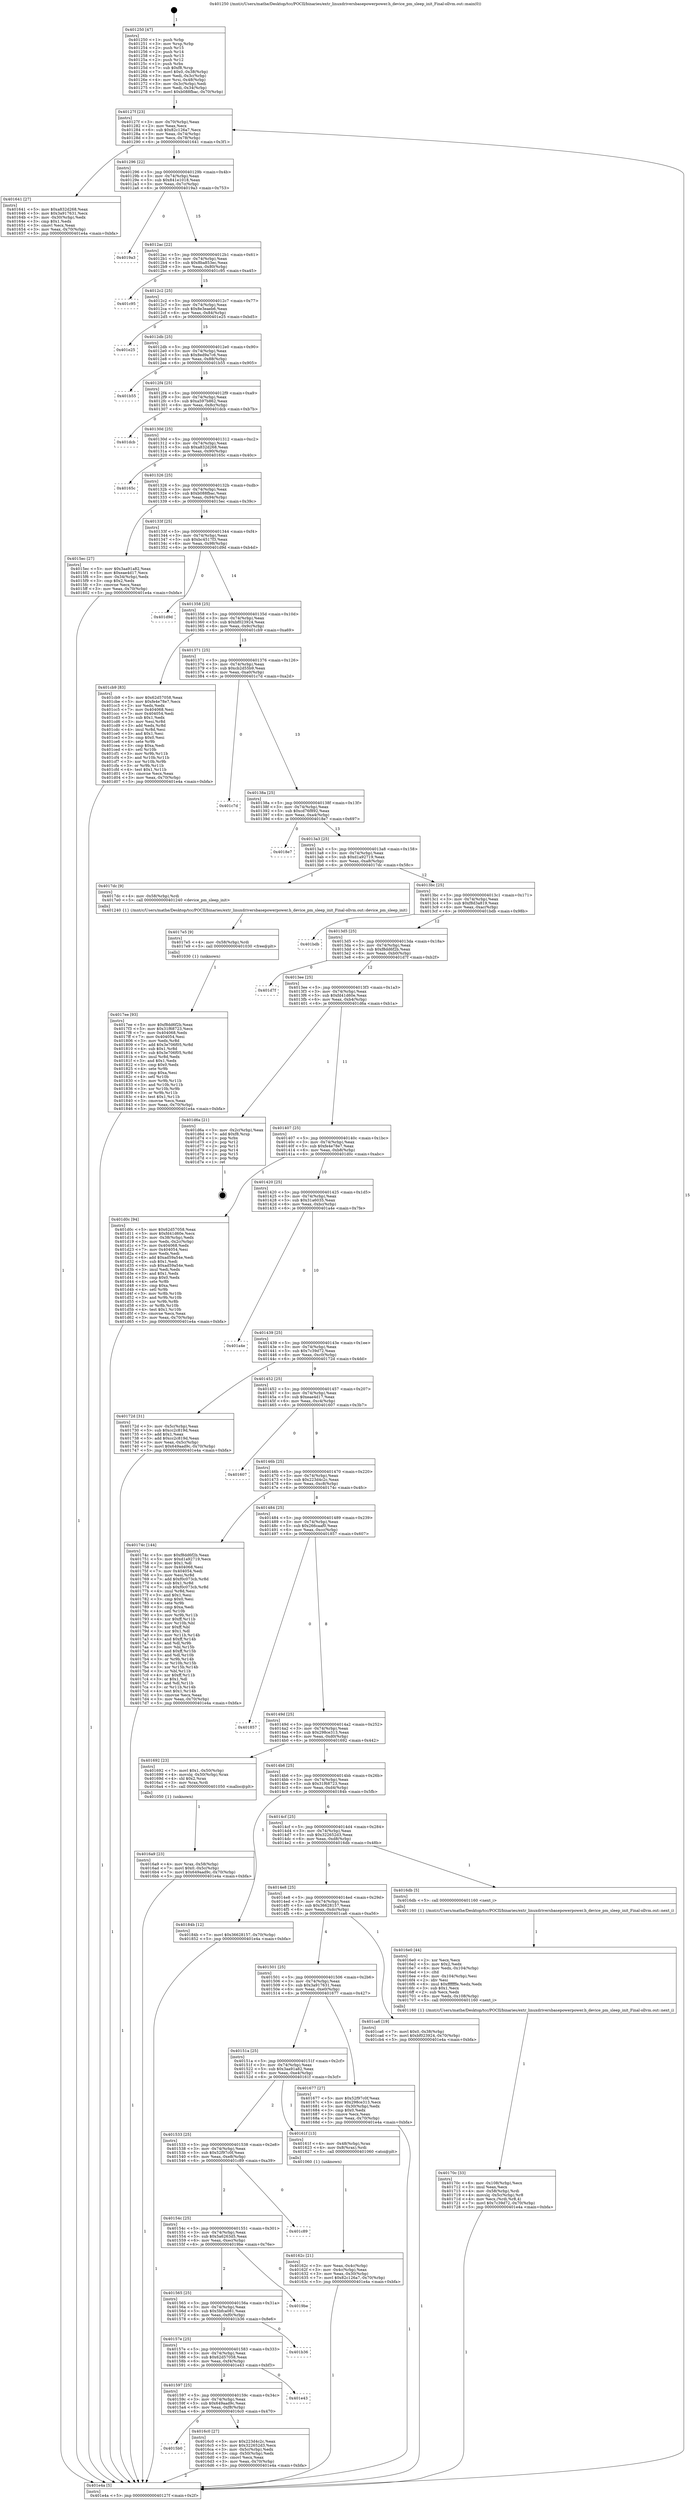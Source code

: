digraph "0x401250" {
  label = "0x401250 (/mnt/c/Users/mathe/Desktop/tcc/POCII/binaries/extr_linuxdriversbasepowerpower.h_device_pm_sleep_init_Final-ollvm.out::main(0))"
  labelloc = "t"
  node[shape=record]

  Entry [label="",width=0.3,height=0.3,shape=circle,fillcolor=black,style=filled]
  "0x40127f" [label="{
     0x40127f [23]\l
     | [instrs]\l
     &nbsp;&nbsp;0x40127f \<+3\>: mov -0x70(%rbp),%eax\l
     &nbsp;&nbsp;0x401282 \<+2\>: mov %eax,%ecx\l
     &nbsp;&nbsp;0x401284 \<+6\>: sub $0x82c126a7,%ecx\l
     &nbsp;&nbsp;0x40128a \<+3\>: mov %eax,-0x74(%rbp)\l
     &nbsp;&nbsp;0x40128d \<+3\>: mov %ecx,-0x78(%rbp)\l
     &nbsp;&nbsp;0x401290 \<+6\>: je 0000000000401641 \<main+0x3f1\>\l
  }"]
  "0x401641" [label="{
     0x401641 [27]\l
     | [instrs]\l
     &nbsp;&nbsp;0x401641 \<+5\>: mov $0xa832d268,%eax\l
     &nbsp;&nbsp;0x401646 \<+5\>: mov $0x3a917631,%ecx\l
     &nbsp;&nbsp;0x40164b \<+3\>: mov -0x30(%rbp),%edx\l
     &nbsp;&nbsp;0x40164e \<+3\>: cmp $0x1,%edx\l
     &nbsp;&nbsp;0x401651 \<+3\>: cmovl %ecx,%eax\l
     &nbsp;&nbsp;0x401654 \<+3\>: mov %eax,-0x70(%rbp)\l
     &nbsp;&nbsp;0x401657 \<+5\>: jmp 0000000000401e4a \<main+0xbfa\>\l
  }"]
  "0x401296" [label="{
     0x401296 [22]\l
     | [instrs]\l
     &nbsp;&nbsp;0x401296 \<+5\>: jmp 000000000040129b \<main+0x4b\>\l
     &nbsp;&nbsp;0x40129b \<+3\>: mov -0x74(%rbp),%eax\l
     &nbsp;&nbsp;0x40129e \<+5\>: sub $0x841e1018,%eax\l
     &nbsp;&nbsp;0x4012a3 \<+3\>: mov %eax,-0x7c(%rbp)\l
     &nbsp;&nbsp;0x4012a6 \<+6\>: je 00000000004019a3 \<main+0x753\>\l
  }"]
  Exit [label="",width=0.3,height=0.3,shape=circle,fillcolor=black,style=filled,peripheries=2]
  "0x4019a3" [label="{
     0x4019a3\l
  }", style=dashed]
  "0x4012ac" [label="{
     0x4012ac [22]\l
     | [instrs]\l
     &nbsp;&nbsp;0x4012ac \<+5\>: jmp 00000000004012b1 \<main+0x61\>\l
     &nbsp;&nbsp;0x4012b1 \<+3\>: mov -0x74(%rbp),%eax\l
     &nbsp;&nbsp;0x4012b4 \<+5\>: sub $0x8ba853ec,%eax\l
     &nbsp;&nbsp;0x4012b9 \<+3\>: mov %eax,-0x80(%rbp)\l
     &nbsp;&nbsp;0x4012bc \<+6\>: je 0000000000401c95 \<main+0xa45\>\l
  }"]
  "0x4017ee" [label="{
     0x4017ee [93]\l
     | [instrs]\l
     &nbsp;&nbsp;0x4017ee \<+5\>: mov $0xf8dd6f2b,%eax\l
     &nbsp;&nbsp;0x4017f3 \<+5\>: mov $0x31f68723,%ecx\l
     &nbsp;&nbsp;0x4017f8 \<+7\>: mov 0x404068,%edx\l
     &nbsp;&nbsp;0x4017ff \<+7\>: mov 0x404054,%esi\l
     &nbsp;&nbsp;0x401806 \<+3\>: mov %edx,%r8d\l
     &nbsp;&nbsp;0x401809 \<+7\>: add $0x3e706f05,%r8d\l
     &nbsp;&nbsp;0x401810 \<+4\>: sub $0x1,%r8d\l
     &nbsp;&nbsp;0x401814 \<+7\>: sub $0x3e706f05,%r8d\l
     &nbsp;&nbsp;0x40181b \<+4\>: imul %r8d,%edx\l
     &nbsp;&nbsp;0x40181f \<+3\>: and $0x1,%edx\l
     &nbsp;&nbsp;0x401822 \<+3\>: cmp $0x0,%edx\l
     &nbsp;&nbsp;0x401825 \<+4\>: sete %r9b\l
     &nbsp;&nbsp;0x401829 \<+3\>: cmp $0xa,%esi\l
     &nbsp;&nbsp;0x40182c \<+4\>: setl %r10b\l
     &nbsp;&nbsp;0x401830 \<+3\>: mov %r9b,%r11b\l
     &nbsp;&nbsp;0x401833 \<+3\>: and %r10b,%r11b\l
     &nbsp;&nbsp;0x401836 \<+3\>: xor %r10b,%r9b\l
     &nbsp;&nbsp;0x401839 \<+3\>: or %r9b,%r11b\l
     &nbsp;&nbsp;0x40183c \<+4\>: test $0x1,%r11b\l
     &nbsp;&nbsp;0x401840 \<+3\>: cmovne %ecx,%eax\l
     &nbsp;&nbsp;0x401843 \<+3\>: mov %eax,-0x70(%rbp)\l
     &nbsp;&nbsp;0x401846 \<+5\>: jmp 0000000000401e4a \<main+0xbfa\>\l
  }"]
  "0x401c95" [label="{
     0x401c95\l
  }", style=dashed]
  "0x4012c2" [label="{
     0x4012c2 [25]\l
     | [instrs]\l
     &nbsp;&nbsp;0x4012c2 \<+5\>: jmp 00000000004012c7 \<main+0x77\>\l
     &nbsp;&nbsp;0x4012c7 \<+3\>: mov -0x74(%rbp),%eax\l
     &nbsp;&nbsp;0x4012ca \<+5\>: sub $0x8e3eaeb6,%eax\l
     &nbsp;&nbsp;0x4012cf \<+6\>: mov %eax,-0x84(%rbp)\l
     &nbsp;&nbsp;0x4012d5 \<+6\>: je 0000000000401e25 \<main+0xbd5\>\l
  }"]
  "0x4017e5" [label="{
     0x4017e5 [9]\l
     | [instrs]\l
     &nbsp;&nbsp;0x4017e5 \<+4\>: mov -0x58(%rbp),%rdi\l
     &nbsp;&nbsp;0x4017e9 \<+5\>: call 0000000000401030 \<free@plt\>\l
     | [calls]\l
     &nbsp;&nbsp;0x401030 \{1\} (unknown)\l
  }"]
  "0x401e25" [label="{
     0x401e25\l
  }", style=dashed]
  "0x4012db" [label="{
     0x4012db [25]\l
     | [instrs]\l
     &nbsp;&nbsp;0x4012db \<+5\>: jmp 00000000004012e0 \<main+0x90\>\l
     &nbsp;&nbsp;0x4012e0 \<+3\>: mov -0x74(%rbp),%eax\l
     &nbsp;&nbsp;0x4012e3 \<+5\>: sub $0x8ed9a7c6,%eax\l
     &nbsp;&nbsp;0x4012e8 \<+6\>: mov %eax,-0x88(%rbp)\l
     &nbsp;&nbsp;0x4012ee \<+6\>: je 0000000000401b55 \<main+0x905\>\l
  }"]
  "0x40170c" [label="{
     0x40170c [33]\l
     | [instrs]\l
     &nbsp;&nbsp;0x40170c \<+6\>: mov -0x108(%rbp),%ecx\l
     &nbsp;&nbsp;0x401712 \<+3\>: imul %eax,%ecx\l
     &nbsp;&nbsp;0x401715 \<+4\>: mov -0x58(%rbp),%rdi\l
     &nbsp;&nbsp;0x401719 \<+4\>: movslq -0x5c(%rbp),%r8\l
     &nbsp;&nbsp;0x40171d \<+4\>: mov %ecx,(%rdi,%r8,4)\l
     &nbsp;&nbsp;0x401721 \<+7\>: movl $0x7c39d72,-0x70(%rbp)\l
     &nbsp;&nbsp;0x401728 \<+5\>: jmp 0000000000401e4a \<main+0xbfa\>\l
  }"]
  "0x401b55" [label="{
     0x401b55\l
  }", style=dashed]
  "0x4012f4" [label="{
     0x4012f4 [25]\l
     | [instrs]\l
     &nbsp;&nbsp;0x4012f4 \<+5\>: jmp 00000000004012f9 \<main+0xa9\>\l
     &nbsp;&nbsp;0x4012f9 \<+3\>: mov -0x74(%rbp),%eax\l
     &nbsp;&nbsp;0x4012fc \<+5\>: sub $0xa597b862,%eax\l
     &nbsp;&nbsp;0x401301 \<+6\>: mov %eax,-0x8c(%rbp)\l
     &nbsp;&nbsp;0x401307 \<+6\>: je 0000000000401dcb \<main+0xb7b\>\l
  }"]
  "0x4016e0" [label="{
     0x4016e0 [44]\l
     | [instrs]\l
     &nbsp;&nbsp;0x4016e0 \<+2\>: xor %ecx,%ecx\l
     &nbsp;&nbsp;0x4016e2 \<+5\>: mov $0x2,%edx\l
     &nbsp;&nbsp;0x4016e7 \<+6\>: mov %edx,-0x104(%rbp)\l
     &nbsp;&nbsp;0x4016ed \<+1\>: cltd\l
     &nbsp;&nbsp;0x4016ee \<+6\>: mov -0x104(%rbp),%esi\l
     &nbsp;&nbsp;0x4016f4 \<+2\>: idiv %esi\l
     &nbsp;&nbsp;0x4016f6 \<+6\>: imul $0xfffffffe,%edx,%edx\l
     &nbsp;&nbsp;0x4016fc \<+3\>: sub $0x1,%ecx\l
     &nbsp;&nbsp;0x4016ff \<+2\>: sub %ecx,%edx\l
     &nbsp;&nbsp;0x401701 \<+6\>: mov %edx,-0x108(%rbp)\l
     &nbsp;&nbsp;0x401707 \<+5\>: call 0000000000401160 \<next_i\>\l
     | [calls]\l
     &nbsp;&nbsp;0x401160 \{1\} (/mnt/c/Users/mathe/Desktop/tcc/POCII/binaries/extr_linuxdriversbasepowerpower.h_device_pm_sleep_init_Final-ollvm.out::next_i)\l
  }"]
  "0x401dcb" [label="{
     0x401dcb\l
  }", style=dashed]
  "0x40130d" [label="{
     0x40130d [25]\l
     | [instrs]\l
     &nbsp;&nbsp;0x40130d \<+5\>: jmp 0000000000401312 \<main+0xc2\>\l
     &nbsp;&nbsp;0x401312 \<+3\>: mov -0x74(%rbp),%eax\l
     &nbsp;&nbsp;0x401315 \<+5\>: sub $0xa832d268,%eax\l
     &nbsp;&nbsp;0x40131a \<+6\>: mov %eax,-0x90(%rbp)\l
     &nbsp;&nbsp;0x401320 \<+6\>: je 000000000040165c \<main+0x40c\>\l
  }"]
  "0x4015b0" [label="{
     0x4015b0\l
  }", style=dashed]
  "0x40165c" [label="{
     0x40165c\l
  }", style=dashed]
  "0x401326" [label="{
     0x401326 [25]\l
     | [instrs]\l
     &nbsp;&nbsp;0x401326 \<+5\>: jmp 000000000040132b \<main+0xdb\>\l
     &nbsp;&nbsp;0x40132b \<+3\>: mov -0x74(%rbp),%eax\l
     &nbsp;&nbsp;0x40132e \<+5\>: sub $0xb088fbac,%eax\l
     &nbsp;&nbsp;0x401333 \<+6\>: mov %eax,-0x94(%rbp)\l
     &nbsp;&nbsp;0x401339 \<+6\>: je 00000000004015ec \<main+0x39c\>\l
  }"]
  "0x4016c0" [label="{
     0x4016c0 [27]\l
     | [instrs]\l
     &nbsp;&nbsp;0x4016c0 \<+5\>: mov $0x223d4c2c,%eax\l
     &nbsp;&nbsp;0x4016c5 \<+5\>: mov $0x322652d3,%ecx\l
     &nbsp;&nbsp;0x4016ca \<+3\>: mov -0x5c(%rbp),%edx\l
     &nbsp;&nbsp;0x4016cd \<+3\>: cmp -0x50(%rbp),%edx\l
     &nbsp;&nbsp;0x4016d0 \<+3\>: cmovl %ecx,%eax\l
     &nbsp;&nbsp;0x4016d3 \<+3\>: mov %eax,-0x70(%rbp)\l
     &nbsp;&nbsp;0x4016d6 \<+5\>: jmp 0000000000401e4a \<main+0xbfa\>\l
  }"]
  "0x4015ec" [label="{
     0x4015ec [27]\l
     | [instrs]\l
     &nbsp;&nbsp;0x4015ec \<+5\>: mov $0x3aa91a82,%eax\l
     &nbsp;&nbsp;0x4015f1 \<+5\>: mov $0xeae4d17,%ecx\l
     &nbsp;&nbsp;0x4015f6 \<+3\>: mov -0x34(%rbp),%edx\l
     &nbsp;&nbsp;0x4015f9 \<+3\>: cmp $0x2,%edx\l
     &nbsp;&nbsp;0x4015fc \<+3\>: cmovne %ecx,%eax\l
     &nbsp;&nbsp;0x4015ff \<+3\>: mov %eax,-0x70(%rbp)\l
     &nbsp;&nbsp;0x401602 \<+5\>: jmp 0000000000401e4a \<main+0xbfa\>\l
  }"]
  "0x40133f" [label="{
     0x40133f [25]\l
     | [instrs]\l
     &nbsp;&nbsp;0x40133f \<+5\>: jmp 0000000000401344 \<main+0xf4\>\l
     &nbsp;&nbsp;0x401344 \<+3\>: mov -0x74(%rbp),%eax\l
     &nbsp;&nbsp;0x401347 \<+5\>: sub $0xbc4517f3,%eax\l
     &nbsp;&nbsp;0x40134c \<+6\>: mov %eax,-0x98(%rbp)\l
     &nbsp;&nbsp;0x401352 \<+6\>: je 0000000000401d9d \<main+0xb4d\>\l
  }"]
  "0x401e4a" [label="{
     0x401e4a [5]\l
     | [instrs]\l
     &nbsp;&nbsp;0x401e4a \<+5\>: jmp 000000000040127f \<main+0x2f\>\l
  }"]
  "0x401250" [label="{
     0x401250 [47]\l
     | [instrs]\l
     &nbsp;&nbsp;0x401250 \<+1\>: push %rbp\l
     &nbsp;&nbsp;0x401251 \<+3\>: mov %rsp,%rbp\l
     &nbsp;&nbsp;0x401254 \<+2\>: push %r15\l
     &nbsp;&nbsp;0x401256 \<+2\>: push %r14\l
     &nbsp;&nbsp;0x401258 \<+2\>: push %r13\l
     &nbsp;&nbsp;0x40125a \<+2\>: push %r12\l
     &nbsp;&nbsp;0x40125c \<+1\>: push %rbx\l
     &nbsp;&nbsp;0x40125d \<+7\>: sub $0xf8,%rsp\l
     &nbsp;&nbsp;0x401264 \<+7\>: movl $0x0,-0x38(%rbp)\l
     &nbsp;&nbsp;0x40126b \<+3\>: mov %edi,-0x3c(%rbp)\l
     &nbsp;&nbsp;0x40126e \<+4\>: mov %rsi,-0x48(%rbp)\l
     &nbsp;&nbsp;0x401272 \<+3\>: mov -0x3c(%rbp),%edi\l
     &nbsp;&nbsp;0x401275 \<+3\>: mov %edi,-0x34(%rbp)\l
     &nbsp;&nbsp;0x401278 \<+7\>: movl $0xb088fbac,-0x70(%rbp)\l
  }"]
  "0x401597" [label="{
     0x401597 [25]\l
     | [instrs]\l
     &nbsp;&nbsp;0x401597 \<+5\>: jmp 000000000040159c \<main+0x34c\>\l
     &nbsp;&nbsp;0x40159c \<+3\>: mov -0x74(%rbp),%eax\l
     &nbsp;&nbsp;0x40159f \<+5\>: sub $0x649aad9c,%eax\l
     &nbsp;&nbsp;0x4015a4 \<+6\>: mov %eax,-0xf8(%rbp)\l
     &nbsp;&nbsp;0x4015aa \<+6\>: je 00000000004016c0 \<main+0x470\>\l
  }"]
  "0x401d9d" [label="{
     0x401d9d\l
  }", style=dashed]
  "0x401358" [label="{
     0x401358 [25]\l
     | [instrs]\l
     &nbsp;&nbsp;0x401358 \<+5\>: jmp 000000000040135d \<main+0x10d\>\l
     &nbsp;&nbsp;0x40135d \<+3\>: mov -0x74(%rbp),%eax\l
     &nbsp;&nbsp;0x401360 \<+5\>: sub $0xbf023924,%eax\l
     &nbsp;&nbsp;0x401365 \<+6\>: mov %eax,-0x9c(%rbp)\l
     &nbsp;&nbsp;0x40136b \<+6\>: je 0000000000401cb9 \<main+0xa69\>\l
  }"]
  "0x401e43" [label="{
     0x401e43\l
  }", style=dashed]
  "0x401cb9" [label="{
     0x401cb9 [83]\l
     | [instrs]\l
     &nbsp;&nbsp;0x401cb9 \<+5\>: mov $0x62d57058,%eax\l
     &nbsp;&nbsp;0x401cbe \<+5\>: mov $0xfe4e78e7,%ecx\l
     &nbsp;&nbsp;0x401cc3 \<+2\>: xor %edx,%edx\l
     &nbsp;&nbsp;0x401cc5 \<+7\>: mov 0x404068,%esi\l
     &nbsp;&nbsp;0x401ccc \<+7\>: mov 0x404054,%edi\l
     &nbsp;&nbsp;0x401cd3 \<+3\>: sub $0x1,%edx\l
     &nbsp;&nbsp;0x401cd6 \<+3\>: mov %esi,%r8d\l
     &nbsp;&nbsp;0x401cd9 \<+3\>: add %edx,%r8d\l
     &nbsp;&nbsp;0x401cdc \<+4\>: imul %r8d,%esi\l
     &nbsp;&nbsp;0x401ce0 \<+3\>: and $0x1,%esi\l
     &nbsp;&nbsp;0x401ce3 \<+3\>: cmp $0x0,%esi\l
     &nbsp;&nbsp;0x401ce6 \<+4\>: sete %r9b\l
     &nbsp;&nbsp;0x401cea \<+3\>: cmp $0xa,%edi\l
     &nbsp;&nbsp;0x401ced \<+4\>: setl %r10b\l
     &nbsp;&nbsp;0x401cf1 \<+3\>: mov %r9b,%r11b\l
     &nbsp;&nbsp;0x401cf4 \<+3\>: and %r10b,%r11b\l
     &nbsp;&nbsp;0x401cf7 \<+3\>: xor %r10b,%r9b\l
     &nbsp;&nbsp;0x401cfa \<+3\>: or %r9b,%r11b\l
     &nbsp;&nbsp;0x401cfd \<+4\>: test $0x1,%r11b\l
     &nbsp;&nbsp;0x401d01 \<+3\>: cmovne %ecx,%eax\l
     &nbsp;&nbsp;0x401d04 \<+3\>: mov %eax,-0x70(%rbp)\l
     &nbsp;&nbsp;0x401d07 \<+5\>: jmp 0000000000401e4a \<main+0xbfa\>\l
  }"]
  "0x401371" [label="{
     0x401371 [25]\l
     | [instrs]\l
     &nbsp;&nbsp;0x401371 \<+5\>: jmp 0000000000401376 \<main+0x126\>\l
     &nbsp;&nbsp;0x401376 \<+3\>: mov -0x74(%rbp),%eax\l
     &nbsp;&nbsp;0x401379 \<+5\>: sub $0xcb2d55b9,%eax\l
     &nbsp;&nbsp;0x40137e \<+6\>: mov %eax,-0xa0(%rbp)\l
     &nbsp;&nbsp;0x401384 \<+6\>: je 0000000000401c7d \<main+0xa2d\>\l
  }"]
  "0x40157e" [label="{
     0x40157e [25]\l
     | [instrs]\l
     &nbsp;&nbsp;0x40157e \<+5\>: jmp 0000000000401583 \<main+0x333\>\l
     &nbsp;&nbsp;0x401583 \<+3\>: mov -0x74(%rbp),%eax\l
     &nbsp;&nbsp;0x401586 \<+5\>: sub $0x62d57058,%eax\l
     &nbsp;&nbsp;0x40158b \<+6\>: mov %eax,-0xf4(%rbp)\l
     &nbsp;&nbsp;0x401591 \<+6\>: je 0000000000401e43 \<main+0xbf3\>\l
  }"]
  "0x401c7d" [label="{
     0x401c7d\l
  }", style=dashed]
  "0x40138a" [label="{
     0x40138a [25]\l
     | [instrs]\l
     &nbsp;&nbsp;0x40138a \<+5\>: jmp 000000000040138f \<main+0x13f\>\l
     &nbsp;&nbsp;0x40138f \<+3\>: mov -0x74(%rbp),%eax\l
     &nbsp;&nbsp;0x401392 \<+5\>: sub $0xcd76f892,%eax\l
     &nbsp;&nbsp;0x401397 \<+6\>: mov %eax,-0xa4(%rbp)\l
     &nbsp;&nbsp;0x40139d \<+6\>: je 00000000004018e7 \<main+0x697\>\l
  }"]
  "0x401b36" [label="{
     0x401b36\l
  }", style=dashed]
  "0x4018e7" [label="{
     0x4018e7\l
  }", style=dashed]
  "0x4013a3" [label="{
     0x4013a3 [25]\l
     | [instrs]\l
     &nbsp;&nbsp;0x4013a3 \<+5\>: jmp 00000000004013a8 \<main+0x158\>\l
     &nbsp;&nbsp;0x4013a8 \<+3\>: mov -0x74(%rbp),%eax\l
     &nbsp;&nbsp;0x4013ab \<+5\>: sub $0xd1a92719,%eax\l
     &nbsp;&nbsp;0x4013b0 \<+6\>: mov %eax,-0xa8(%rbp)\l
     &nbsp;&nbsp;0x4013b6 \<+6\>: je 00000000004017dc \<main+0x58c\>\l
  }"]
  "0x401565" [label="{
     0x401565 [25]\l
     | [instrs]\l
     &nbsp;&nbsp;0x401565 \<+5\>: jmp 000000000040156a \<main+0x31a\>\l
     &nbsp;&nbsp;0x40156a \<+3\>: mov -0x74(%rbp),%eax\l
     &nbsp;&nbsp;0x40156d \<+5\>: sub $0x5bfca081,%eax\l
     &nbsp;&nbsp;0x401572 \<+6\>: mov %eax,-0xf0(%rbp)\l
     &nbsp;&nbsp;0x401578 \<+6\>: je 0000000000401b36 \<main+0x8e6\>\l
  }"]
  "0x4017dc" [label="{
     0x4017dc [9]\l
     | [instrs]\l
     &nbsp;&nbsp;0x4017dc \<+4\>: mov -0x58(%rbp),%rdi\l
     &nbsp;&nbsp;0x4017e0 \<+5\>: call 0000000000401240 \<device_pm_sleep_init\>\l
     | [calls]\l
     &nbsp;&nbsp;0x401240 \{1\} (/mnt/c/Users/mathe/Desktop/tcc/POCII/binaries/extr_linuxdriversbasepowerpower.h_device_pm_sleep_init_Final-ollvm.out::device_pm_sleep_init)\l
  }"]
  "0x4013bc" [label="{
     0x4013bc [25]\l
     | [instrs]\l
     &nbsp;&nbsp;0x4013bc \<+5\>: jmp 00000000004013c1 \<main+0x171\>\l
     &nbsp;&nbsp;0x4013c1 \<+3\>: mov -0x74(%rbp),%eax\l
     &nbsp;&nbsp;0x4013c4 \<+5\>: sub $0xf8d3a819,%eax\l
     &nbsp;&nbsp;0x4013c9 \<+6\>: mov %eax,-0xac(%rbp)\l
     &nbsp;&nbsp;0x4013cf \<+6\>: je 0000000000401bdb \<main+0x98b\>\l
  }"]
  "0x4019be" [label="{
     0x4019be\l
  }", style=dashed]
  "0x401bdb" [label="{
     0x401bdb\l
  }", style=dashed]
  "0x4013d5" [label="{
     0x4013d5 [25]\l
     | [instrs]\l
     &nbsp;&nbsp;0x4013d5 \<+5\>: jmp 00000000004013da \<main+0x18a\>\l
     &nbsp;&nbsp;0x4013da \<+3\>: mov -0x74(%rbp),%eax\l
     &nbsp;&nbsp;0x4013dd \<+5\>: sub $0xf8dd6f2b,%eax\l
     &nbsp;&nbsp;0x4013e2 \<+6\>: mov %eax,-0xb0(%rbp)\l
     &nbsp;&nbsp;0x4013e8 \<+6\>: je 0000000000401d7f \<main+0xb2f\>\l
  }"]
  "0x40154c" [label="{
     0x40154c [25]\l
     | [instrs]\l
     &nbsp;&nbsp;0x40154c \<+5\>: jmp 0000000000401551 \<main+0x301\>\l
     &nbsp;&nbsp;0x401551 \<+3\>: mov -0x74(%rbp),%eax\l
     &nbsp;&nbsp;0x401554 \<+5\>: sub $0x5a6263d5,%eax\l
     &nbsp;&nbsp;0x401559 \<+6\>: mov %eax,-0xec(%rbp)\l
     &nbsp;&nbsp;0x40155f \<+6\>: je 00000000004019be \<main+0x76e\>\l
  }"]
  "0x401d7f" [label="{
     0x401d7f\l
  }", style=dashed]
  "0x4013ee" [label="{
     0x4013ee [25]\l
     | [instrs]\l
     &nbsp;&nbsp;0x4013ee \<+5\>: jmp 00000000004013f3 \<main+0x1a3\>\l
     &nbsp;&nbsp;0x4013f3 \<+3\>: mov -0x74(%rbp),%eax\l
     &nbsp;&nbsp;0x4013f6 \<+5\>: sub $0xfd41d60e,%eax\l
     &nbsp;&nbsp;0x4013fb \<+6\>: mov %eax,-0xb4(%rbp)\l
     &nbsp;&nbsp;0x401401 \<+6\>: je 0000000000401d6a \<main+0xb1a\>\l
  }"]
  "0x401c89" [label="{
     0x401c89\l
  }", style=dashed]
  "0x401d6a" [label="{
     0x401d6a [21]\l
     | [instrs]\l
     &nbsp;&nbsp;0x401d6a \<+3\>: mov -0x2c(%rbp),%eax\l
     &nbsp;&nbsp;0x401d6d \<+7\>: add $0xf8,%rsp\l
     &nbsp;&nbsp;0x401d74 \<+1\>: pop %rbx\l
     &nbsp;&nbsp;0x401d75 \<+2\>: pop %r12\l
     &nbsp;&nbsp;0x401d77 \<+2\>: pop %r13\l
     &nbsp;&nbsp;0x401d79 \<+2\>: pop %r14\l
     &nbsp;&nbsp;0x401d7b \<+2\>: pop %r15\l
     &nbsp;&nbsp;0x401d7d \<+1\>: pop %rbp\l
     &nbsp;&nbsp;0x401d7e \<+1\>: ret\l
  }"]
  "0x401407" [label="{
     0x401407 [25]\l
     | [instrs]\l
     &nbsp;&nbsp;0x401407 \<+5\>: jmp 000000000040140c \<main+0x1bc\>\l
     &nbsp;&nbsp;0x40140c \<+3\>: mov -0x74(%rbp),%eax\l
     &nbsp;&nbsp;0x40140f \<+5\>: sub $0xfe4e78e7,%eax\l
     &nbsp;&nbsp;0x401414 \<+6\>: mov %eax,-0xb8(%rbp)\l
     &nbsp;&nbsp;0x40141a \<+6\>: je 0000000000401d0c \<main+0xabc\>\l
  }"]
  "0x4016a9" [label="{
     0x4016a9 [23]\l
     | [instrs]\l
     &nbsp;&nbsp;0x4016a9 \<+4\>: mov %rax,-0x58(%rbp)\l
     &nbsp;&nbsp;0x4016ad \<+7\>: movl $0x0,-0x5c(%rbp)\l
     &nbsp;&nbsp;0x4016b4 \<+7\>: movl $0x649aad9c,-0x70(%rbp)\l
     &nbsp;&nbsp;0x4016bb \<+5\>: jmp 0000000000401e4a \<main+0xbfa\>\l
  }"]
  "0x401d0c" [label="{
     0x401d0c [94]\l
     | [instrs]\l
     &nbsp;&nbsp;0x401d0c \<+5\>: mov $0x62d57058,%eax\l
     &nbsp;&nbsp;0x401d11 \<+5\>: mov $0xfd41d60e,%ecx\l
     &nbsp;&nbsp;0x401d16 \<+3\>: mov -0x38(%rbp),%edx\l
     &nbsp;&nbsp;0x401d19 \<+3\>: mov %edx,-0x2c(%rbp)\l
     &nbsp;&nbsp;0x401d1c \<+7\>: mov 0x404068,%edx\l
     &nbsp;&nbsp;0x401d23 \<+7\>: mov 0x404054,%esi\l
     &nbsp;&nbsp;0x401d2a \<+2\>: mov %edx,%edi\l
     &nbsp;&nbsp;0x401d2c \<+6\>: add $0xad59a54e,%edi\l
     &nbsp;&nbsp;0x401d32 \<+3\>: sub $0x1,%edi\l
     &nbsp;&nbsp;0x401d35 \<+6\>: sub $0xad59a54e,%edi\l
     &nbsp;&nbsp;0x401d3b \<+3\>: imul %edi,%edx\l
     &nbsp;&nbsp;0x401d3e \<+3\>: and $0x1,%edx\l
     &nbsp;&nbsp;0x401d41 \<+3\>: cmp $0x0,%edx\l
     &nbsp;&nbsp;0x401d44 \<+4\>: sete %r8b\l
     &nbsp;&nbsp;0x401d48 \<+3\>: cmp $0xa,%esi\l
     &nbsp;&nbsp;0x401d4b \<+4\>: setl %r9b\l
     &nbsp;&nbsp;0x401d4f \<+3\>: mov %r8b,%r10b\l
     &nbsp;&nbsp;0x401d52 \<+3\>: and %r9b,%r10b\l
     &nbsp;&nbsp;0x401d55 \<+3\>: xor %r9b,%r8b\l
     &nbsp;&nbsp;0x401d58 \<+3\>: or %r8b,%r10b\l
     &nbsp;&nbsp;0x401d5b \<+4\>: test $0x1,%r10b\l
     &nbsp;&nbsp;0x401d5f \<+3\>: cmovne %ecx,%eax\l
     &nbsp;&nbsp;0x401d62 \<+3\>: mov %eax,-0x70(%rbp)\l
     &nbsp;&nbsp;0x401d65 \<+5\>: jmp 0000000000401e4a \<main+0xbfa\>\l
  }"]
  "0x401420" [label="{
     0x401420 [25]\l
     | [instrs]\l
     &nbsp;&nbsp;0x401420 \<+5\>: jmp 0000000000401425 \<main+0x1d5\>\l
     &nbsp;&nbsp;0x401425 \<+3\>: mov -0x74(%rbp),%eax\l
     &nbsp;&nbsp;0x401428 \<+5\>: sub $0x31a6035,%eax\l
     &nbsp;&nbsp;0x40142d \<+6\>: mov %eax,-0xbc(%rbp)\l
     &nbsp;&nbsp;0x401433 \<+6\>: je 0000000000401a4e \<main+0x7fe\>\l
  }"]
  "0x40162c" [label="{
     0x40162c [21]\l
     | [instrs]\l
     &nbsp;&nbsp;0x40162c \<+3\>: mov %eax,-0x4c(%rbp)\l
     &nbsp;&nbsp;0x40162f \<+3\>: mov -0x4c(%rbp),%eax\l
     &nbsp;&nbsp;0x401632 \<+3\>: mov %eax,-0x30(%rbp)\l
     &nbsp;&nbsp;0x401635 \<+7\>: movl $0x82c126a7,-0x70(%rbp)\l
     &nbsp;&nbsp;0x40163c \<+5\>: jmp 0000000000401e4a \<main+0xbfa\>\l
  }"]
  "0x401a4e" [label="{
     0x401a4e\l
  }", style=dashed]
  "0x401439" [label="{
     0x401439 [25]\l
     | [instrs]\l
     &nbsp;&nbsp;0x401439 \<+5\>: jmp 000000000040143e \<main+0x1ee\>\l
     &nbsp;&nbsp;0x40143e \<+3\>: mov -0x74(%rbp),%eax\l
     &nbsp;&nbsp;0x401441 \<+5\>: sub $0x7c39d72,%eax\l
     &nbsp;&nbsp;0x401446 \<+6\>: mov %eax,-0xc0(%rbp)\l
     &nbsp;&nbsp;0x40144c \<+6\>: je 000000000040172d \<main+0x4dd\>\l
  }"]
  "0x401533" [label="{
     0x401533 [25]\l
     | [instrs]\l
     &nbsp;&nbsp;0x401533 \<+5\>: jmp 0000000000401538 \<main+0x2e8\>\l
     &nbsp;&nbsp;0x401538 \<+3\>: mov -0x74(%rbp),%eax\l
     &nbsp;&nbsp;0x40153b \<+5\>: sub $0x52f97c0f,%eax\l
     &nbsp;&nbsp;0x401540 \<+6\>: mov %eax,-0xe8(%rbp)\l
     &nbsp;&nbsp;0x401546 \<+6\>: je 0000000000401c89 \<main+0xa39\>\l
  }"]
  "0x40172d" [label="{
     0x40172d [31]\l
     | [instrs]\l
     &nbsp;&nbsp;0x40172d \<+3\>: mov -0x5c(%rbp),%eax\l
     &nbsp;&nbsp;0x401730 \<+5\>: sub $0xcc2c819d,%eax\l
     &nbsp;&nbsp;0x401735 \<+3\>: add $0x1,%eax\l
     &nbsp;&nbsp;0x401738 \<+5\>: add $0xcc2c819d,%eax\l
     &nbsp;&nbsp;0x40173d \<+3\>: mov %eax,-0x5c(%rbp)\l
     &nbsp;&nbsp;0x401740 \<+7\>: movl $0x649aad9c,-0x70(%rbp)\l
     &nbsp;&nbsp;0x401747 \<+5\>: jmp 0000000000401e4a \<main+0xbfa\>\l
  }"]
  "0x401452" [label="{
     0x401452 [25]\l
     | [instrs]\l
     &nbsp;&nbsp;0x401452 \<+5\>: jmp 0000000000401457 \<main+0x207\>\l
     &nbsp;&nbsp;0x401457 \<+3\>: mov -0x74(%rbp),%eax\l
     &nbsp;&nbsp;0x40145a \<+5\>: sub $0xeae4d17,%eax\l
     &nbsp;&nbsp;0x40145f \<+6\>: mov %eax,-0xc4(%rbp)\l
     &nbsp;&nbsp;0x401465 \<+6\>: je 0000000000401607 \<main+0x3b7\>\l
  }"]
  "0x40161f" [label="{
     0x40161f [13]\l
     | [instrs]\l
     &nbsp;&nbsp;0x40161f \<+4\>: mov -0x48(%rbp),%rax\l
     &nbsp;&nbsp;0x401623 \<+4\>: mov 0x8(%rax),%rdi\l
     &nbsp;&nbsp;0x401627 \<+5\>: call 0000000000401060 \<atoi@plt\>\l
     | [calls]\l
     &nbsp;&nbsp;0x401060 \{1\} (unknown)\l
  }"]
  "0x401607" [label="{
     0x401607\l
  }", style=dashed]
  "0x40146b" [label="{
     0x40146b [25]\l
     | [instrs]\l
     &nbsp;&nbsp;0x40146b \<+5\>: jmp 0000000000401470 \<main+0x220\>\l
     &nbsp;&nbsp;0x401470 \<+3\>: mov -0x74(%rbp),%eax\l
     &nbsp;&nbsp;0x401473 \<+5\>: sub $0x223d4c2c,%eax\l
     &nbsp;&nbsp;0x401478 \<+6\>: mov %eax,-0xc8(%rbp)\l
     &nbsp;&nbsp;0x40147e \<+6\>: je 000000000040174c \<main+0x4fc\>\l
  }"]
  "0x40151a" [label="{
     0x40151a [25]\l
     | [instrs]\l
     &nbsp;&nbsp;0x40151a \<+5\>: jmp 000000000040151f \<main+0x2cf\>\l
     &nbsp;&nbsp;0x40151f \<+3\>: mov -0x74(%rbp),%eax\l
     &nbsp;&nbsp;0x401522 \<+5\>: sub $0x3aa91a82,%eax\l
     &nbsp;&nbsp;0x401527 \<+6\>: mov %eax,-0xe4(%rbp)\l
     &nbsp;&nbsp;0x40152d \<+6\>: je 000000000040161f \<main+0x3cf\>\l
  }"]
  "0x40174c" [label="{
     0x40174c [144]\l
     | [instrs]\l
     &nbsp;&nbsp;0x40174c \<+5\>: mov $0xf8dd6f2b,%eax\l
     &nbsp;&nbsp;0x401751 \<+5\>: mov $0xd1a92719,%ecx\l
     &nbsp;&nbsp;0x401756 \<+2\>: mov $0x1,%dl\l
     &nbsp;&nbsp;0x401758 \<+7\>: mov 0x404068,%esi\l
     &nbsp;&nbsp;0x40175f \<+7\>: mov 0x404054,%edi\l
     &nbsp;&nbsp;0x401766 \<+3\>: mov %esi,%r8d\l
     &nbsp;&nbsp;0x401769 \<+7\>: add $0xf0c073cb,%r8d\l
     &nbsp;&nbsp;0x401770 \<+4\>: sub $0x1,%r8d\l
     &nbsp;&nbsp;0x401774 \<+7\>: sub $0xf0c073cb,%r8d\l
     &nbsp;&nbsp;0x40177b \<+4\>: imul %r8d,%esi\l
     &nbsp;&nbsp;0x40177f \<+3\>: and $0x1,%esi\l
     &nbsp;&nbsp;0x401782 \<+3\>: cmp $0x0,%esi\l
     &nbsp;&nbsp;0x401785 \<+4\>: sete %r9b\l
     &nbsp;&nbsp;0x401789 \<+3\>: cmp $0xa,%edi\l
     &nbsp;&nbsp;0x40178c \<+4\>: setl %r10b\l
     &nbsp;&nbsp;0x401790 \<+3\>: mov %r9b,%r11b\l
     &nbsp;&nbsp;0x401793 \<+4\>: xor $0xff,%r11b\l
     &nbsp;&nbsp;0x401797 \<+3\>: mov %r10b,%bl\l
     &nbsp;&nbsp;0x40179a \<+3\>: xor $0xff,%bl\l
     &nbsp;&nbsp;0x40179d \<+3\>: xor $0x1,%dl\l
     &nbsp;&nbsp;0x4017a0 \<+3\>: mov %r11b,%r14b\l
     &nbsp;&nbsp;0x4017a3 \<+4\>: and $0xff,%r14b\l
     &nbsp;&nbsp;0x4017a7 \<+3\>: and %dl,%r9b\l
     &nbsp;&nbsp;0x4017aa \<+3\>: mov %bl,%r15b\l
     &nbsp;&nbsp;0x4017ad \<+4\>: and $0xff,%r15b\l
     &nbsp;&nbsp;0x4017b1 \<+3\>: and %dl,%r10b\l
     &nbsp;&nbsp;0x4017b4 \<+3\>: or %r9b,%r14b\l
     &nbsp;&nbsp;0x4017b7 \<+3\>: or %r10b,%r15b\l
     &nbsp;&nbsp;0x4017ba \<+3\>: xor %r15b,%r14b\l
     &nbsp;&nbsp;0x4017bd \<+3\>: or %bl,%r11b\l
     &nbsp;&nbsp;0x4017c0 \<+4\>: xor $0xff,%r11b\l
     &nbsp;&nbsp;0x4017c4 \<+3\>: or $0x1,%dl\l
     &nbsp;&nbsp;0x4017c7 \<+3\>: and %dl,%r11b\l
     &nbsp;&nbsp;0x4017ca \<+3\>: or %r11b,%r14b\l
     &nbsp;&nbsp;0x4017cd \<+4\>: test $0x1,%r14b\l
     &nbsp;&nbsp;0x4017d1 \<+3\>: cmovne %ecx,%eax\l
     &nbsp;&nbsp;0x4017d4 \<+3\>: mov %eax,-0x70(%rbp)\l
     &nbsp;&nbsp;0x4017d7 \<+5\>: jmp 0000000000401e4a \<main+0xbfa\>\l
  }"]
  "0x401484" [label="{
     0x401484 [25]\l
     | [instrs]\l
     &nbsp;&nbsp;0x401484 \<+5\>: jmp 0000000000401489 \<main+0x239\>\l
     &nbsp;&nbsp;0x401489 \<+3\>: mov -0x74(%rbp),%eax\l
     &nbsp;&nbsp;0x40148c \<+5\>: sub $0x266caaf0,%eax\l
     &nbsp;&nbsp;0x401491 \<+6\>: mov %eax,-0xcc(%rbp)\l
     &nbsp;&nbsp;0x401497 \<+6\>: je 0000000000401857 \<main+0x607\>\l
  }"]
  "0x401677" [label="{
     0x401677 [27]\l
     | [instrs]\l
     &nbsp;&nbsp;0x401677 \<+5\>: mov $0x52f97c0f,%eax\l
     &nbsp;&nbsp;0x40167c \<+5\>: mov $0x298ce313,%ecx\l
     &nbsp;&nbsp;0x401681 \<+3\>: mov -0x30(%rbp),%edx\l
     &nbsp;&nbsp;0x401684 \<+3\>: cmp $0x0,%edx\l
     &nbsp;&nbsp;0x401687 \<+3\>: cmove %ecx,%eax\l
     &nbsp;&nbsp;0x40168a \<+3\>: mov %eax,-0x70(%rbp)\l
     &nbsp;&nbsp;0x40168d \<+5\>: jmp 0000000000401e4a \<main+0xbfa\>\l
  }"]
  "0x401857" [label="{
     0x401857\l
  }", style=dashed]
  "0x40149d" [label="{
     0x40149d [25]\l
     | [instrs]\l
     &nbsp;&nbsp;0x40149d \<+5\>: jmp 00000000004014a2 \<main+0x252\>\l
     &nbsp;&nbsp;0x4014a2 \<+3\>: mov -0x74(%rbp),%eax\l
     &nbsp;&nbsp;0x4014a5 \<+5\>: sub $0x298ce313,%eax\l
     &nbsp;&nbsp;0x4014aa \<+6\>: mov %eax,-0xd0(%rbp)\l
     &nbsp;&nbsp;0x4014b0 \<+6\>: je 0000000000401692 \<main+0x442\>\l
  }"]
  "0x401501" [label="{
     0x401501 [25]\l
     | [instrs]\l
     &nbsp;&nbsp;0x401501 \<+5\>: jmp 0000000000401506 \<main+0x2b6\>\l
     &nbsp;&nbsp;0x401506 \<+3\>: mov -0x74(%rbp),%eax\l
     &nbsp;&nbsp;0x401509 \<+5\>: sub $0x3a917631,%eax\l
     &nbsp;&nbsp;0x40150e \<+6\>: mov %eax,-0xe0(%rbp)\l
     &nbsp;&nbsp;0x401514 \<+6\>: je 0000000000401677 \<main+0x427\>\l
  }"]
  "0x401692" [label="{
     0x401692 [23]\l
     | [instrs]\l
     &nbsp;&nbsp;0x401692 \<+7\>: movl $0x1,-0x50(%rbp)\l
     &nbsp;&nbsp;0x401699 \<+4\>: movslq -0x50(%rbp),%rax\l
     &nbsp;&nbsp;0x40169d \<+4\>: shl $0x2,%rax\l
     &nbsp;&nbsp;0x4016a1 \<+3\>: mov %rax,%rdi\l
     &nbsp;&nbsp;0x4016a4 \<+5\>: call 0000000000401050 \<malloc@plt\>\l
     | [calls]\l
     &nbsp;&nbsp;0x401050 \{1\} (unknown)\l
  }"]
  "0x4014b6" [label="{
     0x4014b6 [25]\l
     | [instrs]\l
     &nbsp;&nbsp;0x4014b6 \<+5\>: jmp 00000000004014bb \<main+0x26b\>\l
     &nbsp;&nbsp;0x4014bb \<+3\>: mov -0x74(%rbp),%eax\l
     &nbsp;&nbsp;0x4014be \<+5\>: sub $0x31f68723,%eax\l
     &nbsp;&nbsp;0x4014c3 \<+6\>: mov %eax,-0xd4(%rbp)\l
     &nbsp;&nbsp;0x4014c9 \<+6\>: je 000000000040184b \<main+0x5fb\>\l
  }"]
  "0x401ca6" [label="{
     0x401ca6 [19]\l
     | [instrs]\l
     &nbsp;&nbsp;0x401ca6 \<+7\>: movl $0x0,-0x38(%rbp)\l
     &nbsp;&nbsp;0x401cad \<+7\>: movl $0xbf023924,-0x70(%rbp)\l
     &nbsp;&nbsp;0x401cb4 \<+5\>: jmp 0000000000401e4a \<main+0xbfa\>\l
  }"]
  "0x40184b" [label="{
     0x40184b [12]\l
     | [instrs]\l
     &nbsp;&nbsp;0x40184b \<+7\>: movl $0x36628157,-0x70(%rbp)\l
     &nbsp;&nbsp;0x401852 \<+5\>: jmp 0000000000401e4a \<main+0xbfa\>\l
  }"]
  "0x4014cf" [label="{
     0x4014cf [25]\l
     | [instrs]\l
     &nbsp;&nbsp;0x4014cf \<+5\>: jmp 00000000004014d4 \<main+0x284\>\l
     &nbsp;&nbsp;0x4014d4 \<+3\>: mov -0x74(%rbp),%eax\l
     &nbsp;&nbsp;0x4014d7 \<+5\>: sub $0x322652d3,%eax\l
     &nbsp;&nbsp;0x4014dc \<+6\>: mov %eax,-0xd8(%rbp)\l
     &nbsp;&nbsp;0x4014e2 \<+6\>: je 00000000004016db \<main+0x48b\>\l
  }"]
  "0x4014e8" [label="{
     0x4014e8 [25]\l
     | [instrs]\l
     &nbsp;&nbsp;0x4014e8 \<+5\>: jmp 00000000004014ed \<main+0x29d\>\l
     &nbsp;&nbsp;0x4014ed \<+3\>: mov -0x74(%rbp),%eax\l
     &nbsp;&nbsp;0x4014f0 \<+5\>: sub $0x36628157,%eax\l
     &nbsp;&nbsp;0x4014f5 \<+6\>: mov %eax,-0xdc(%rbp)\l
     &nbsp;&nbsp;0x4014fb \<+6\>: je 0000000000401ca6 \<main+0xa56\>\l
  }"]
  "0x4016db" [label="{
     0x4016db [5]\l
     | [instrs]\l
     &nbsp;&nbsp;0x4016db \<+5\>: call 0000000000401160 \<next_i\>\l
     | [calls]\l
     &nbsp;&nbsp;0x401160 \{1\} (/mnt/c/Users/mathe/Desktop/tcc/POCII/binaries/extr_linuxdriversbasepowerpower.h_device_pm_sleep_init_Final-ollvm.out::next_i)\l
  }"]
  Entry -> "0x401250" [label=" 1"]
  "0x40127f" -> "0x401641" [label=" 1"]
  "0x40127f" -> "0x401296" [label=" 15"]
  "0x401d6a" -> Exit [label=" 1"]
  "0x401296" -> "0x4019a3" [label=" 0"]
  "0x401296" -> "0x4012ac" [label=" 15"]
  "0x401d0c" -> "0x401e4a" [label=" 1"]
  "0x4012ac" -> "0x401c95" [label=" 0"]
  "0x4012ac" -> "0x4012c2" [label=" 15"]
  "0x401cb9" -> "0x401e4a" [label=" 1"]
  "0x4012c2" -> "0x401e25" [label=" 0"]
  "0x4012c2" -> "0x4012db" [label=" 15"]
  "0x401ca6" -> "0x401e4a" [label=" 1"]
  "0x4012db" -> "0x401b55" [label=" 0"]
  "0x4012db" -> "0x4012f4" [label=" 15"]
  "0x40184b" -> "0x401e4a" [label=" 1"]
  "0x4012f4" -> "0x401dcb" [label=" 0"]
  "0x4012f4" -> "0x40130d" [label=" 15"]
  "0x4017ee" -> "0x401e4a" [label=" 1"]
  "0x40130d" -> "0x40165c" [label=" 0"]
  "0x40130d" -> "0x401326" [label=" 15"]
  "0x4017e5" -> "0x4017ee" [label=" 1"]
  "0x401326" -> "0x4015ec" [label=" 1"]
  "0x401326" -> "0x40133f" [label=" 14"]
  "0x4015ec" -> "0x401e4a" [label=" 1"]
  "0x401250" -> "0x40127f" [label=" 1"]
  "0x401e4a" -> "0x40127f" [label=" 15"]
  "0x4017dc" -> "0x4017e5" [label=" 1"]
  "0x40133f" -> "0x401d9d" [label=" 0"]
  "0x40133f" -> "0x401358" [label=" 14"]
  "0x40172d" -> "0x401e4a" [label=" 1"]
  "0x401358" -> "0x401cb9" [label=" 1"]
  "0x401358" -> "0x401371" [label=" 13"]
  "0x40170c" -> "0x401e4a" [label=" 1"]
  "0x401371" -> "0x401c7d" [label=" 0"]
  "0x401371" -> "0x40138a" [label=" 13"]
  "0x4016db" -> "0x4016e0" [label=" 1"]
  "0x40138a" -> "0x4018e7" [label=" 0"]
  "0x40138a" -> "0x4013a3" [label=" 13"]
  "0x4016c0" -> "0x401e4a" [label=" 2"]
  "0x4013a3" -> "0x4017dc" [label=" 1"]
  "0x4013a3" -> "0x4013bc" [label=" 12"]
  "0x401597" -> "0x4016c0" [label=" 2"]
  "0x4013bc" -> "0x401bdb" [label=" 0"]
  "0x4013bc" -> "0x4013d5" [label=" 12"]
  "0x40174c" -> "0x401e4a" [label=" 1"]
  "0x4013d5" -> "0x401d7f" [label=" 0"]
  "0x4013d5" -> "0x4013ee" [label=" 12"]
  "0x40157e" -> "0x401e43" [label=" 0"]
  "0x4013ee" -> "0x401d6a" [label=" 1"]
  "0x4013ee" -> "0x401407" [label=" 11"]
  "0x4016e0" -> "0x40170c" [label=" 1"]
  "0x401407" -> "0x401d0c" [label=" 1"]
  "0x401407" -> "0x401420" [label=" 10"]
  "0x401565" -> "0x401b36" [label=" 0"]
  "0x401420" -> "0x401a4e" [label=" 0"]
  "0x401420" -> "0x401439" [label=" 10"]
  "0x401597" -> "0x4015b0" [label=" 0"]
  "0x401439" -> "0x40172d" [label=" 1"]
  "0x401439" -> "0x401452" [label=" 9"]
  "0x40154c" -> "0x401565" [label=" 2"]
  "0x401452" -> "0x401607" [label=" 0"]
  "0x401452" -> "0x40146b" [label=" 9"]
  "0x40154c" -> "0x4019be" [label=" 0"]
  "0x40146b" -> "0x40174c" [label=" 1"]
  "0x40146b" -> "0x401484" [label=" 8"]
  "0x401533" -> "0x40154c" [label=" 2"]
  "0x401484" -> "0x401857" [label=" 0"]
  "0x401484" -> "0x40149d" [label=" 8"]
  "0x401533" -> "0x401c89" [label=" 0"]
  "0x40149d" -> "0x401692" [label=" 1"]
  "0x40149d" -> "0x4014b6" [label=" 7"]
  "0x4016a9" -> "0x401e4a" [label=" 1"]
  "0x4014b6" -> "0x40184b" [label=" 1"]
  "0x4014b6" -> "0x4014cf" [label=" 6"]
  "0x401692" -> "0x4016a9" [label=" 1"]
  "0x4014cf" -> "0x4016db" [label=" 1"]
  "0x4014cf" -> "0x4014e8" [label=" 5"]
  "0x401677" -> "0x401e4a" [label=" 1"]
  "0x4014e8" -> "0x401ca6" [label=" 1"]
  "0x4014e8" -> "0x401501" [label=" 4"]
  "0x401565" -> "0x40157e" [label=" 2"]
  "0x401501" -> "0x401677" [label=" 1"]
  "0x401501" -> "0x40151a" [label=" 3"]
  "0x40157e" -> "0x401597" [label=" 2"]
  "0x40151a" -> "0x40161f" [label=" 1"]
  "0x40151a" -> "0x401533" [label=" 2"]
  "0x40161f" -> "0x40162c" [label=" 1"]
  "0x40162c" -> "0x401e4a" [label=" 1"]
  "0x401641" -> "0x401e4a" [label=" 1"]
}
